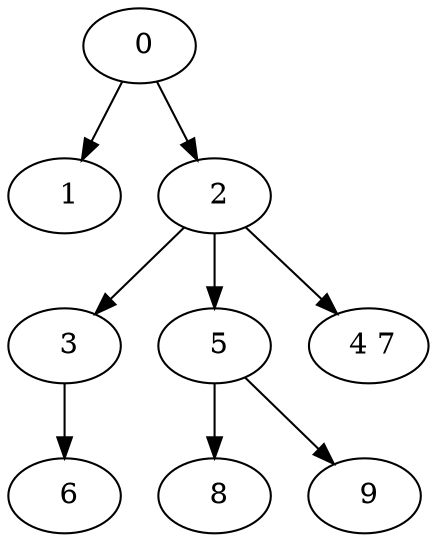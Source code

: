 digraph mytree {
" 0" -> " 1";
" 0" -> " 2";
" 1";
" 2" -> " 3";
" 2" -> " 5";
" 2" -> " 4 7";
" 3" -> " 6";
" 5" -> " 8";
" 5" -> " 9";
" 4 7";
" 6";
" 8";
" 9";
}
